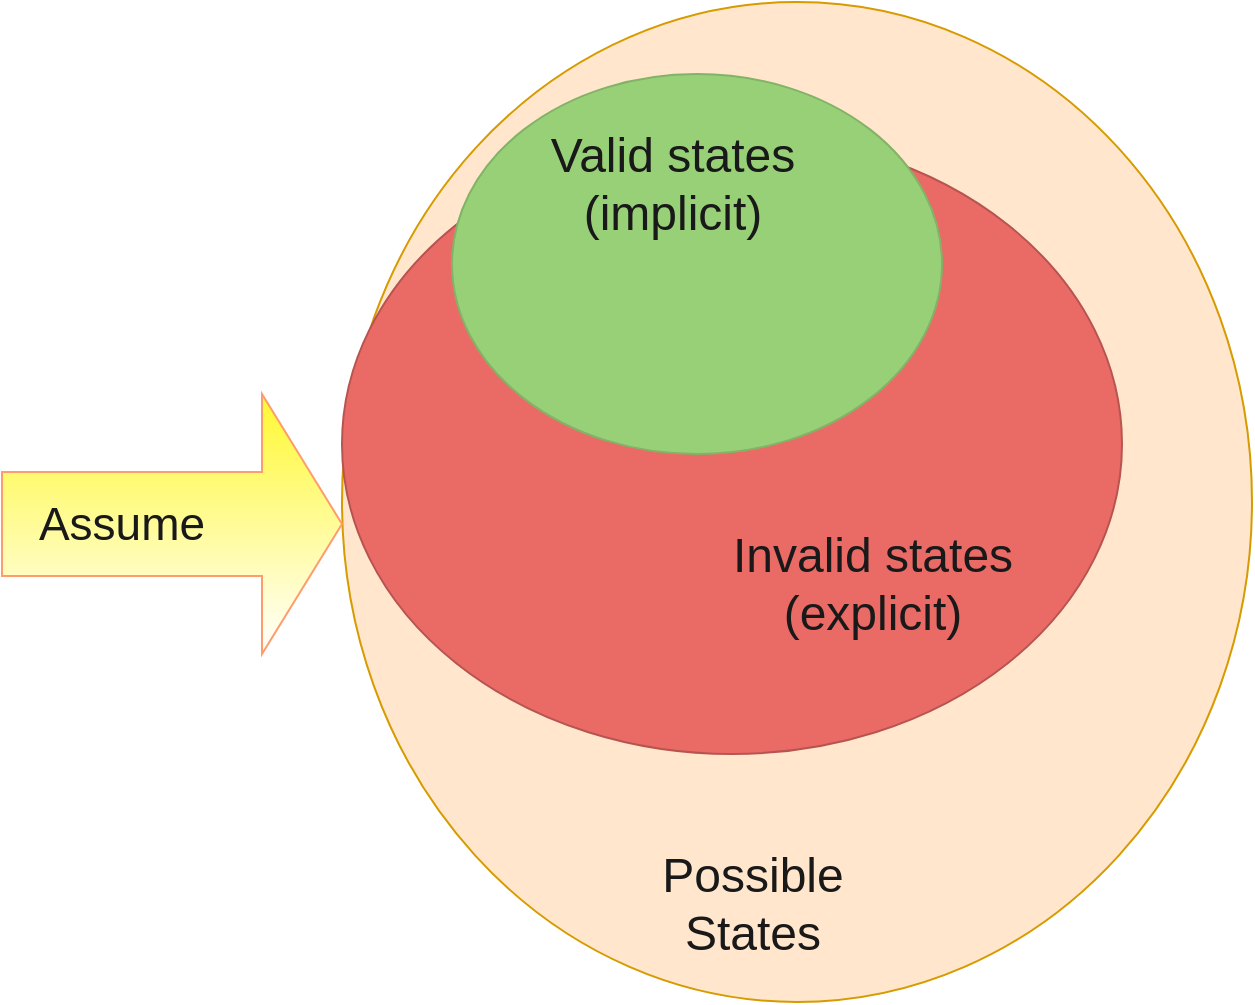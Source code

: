 <mxfile version="14.1.5" type="device"><diagram id="3228e29e-7158-1315-38df-8450db1d8a1d" name="Page-1"><mxGraphModel dx="1870" dy="2120" grid="1" gridSize="10" guides="1" tooltips="1" connect="1" arrows="1" fold="1" page="1" pageScale="1" pageWidth="1169" pageHeight="827" background="#ffffff" math="0" shadow="0"><root><mxCell id="0"/><mxCell id="1" parent="0"/><mxCell id="21532" value="" style="ellipse;fillColor=#ffe6cc;strokeColor=#d79b00;html=1;" parent="1" vertex="1"><mxGeometry x="380" y="164" width="455" height="500" as="geometry"/></mxCell><mxCell id="3medsQRt1dezOzh_1LWu-21545" value="Valid&lt;br&gt;States" style="text;fontSize=24;align=center;verticalAlign=middle;html=1;fontColor=#191919;" vertex="1" parent="1"><mxGeometry x="450" y="230" width="190" height="70" as="geometry"/></mxCell><mxCell id="3medsQRt1dezOzh_1LWu-21546" value="" style="ellipse;strokeColor=#b85450;html=1;fillColor=#EA6B66;" vertex="1" parent="1"><mxGeometry x="380" y="230" width="390" height="310" as="geometry"/></mxCell><mxCell id="3medsQRt1dezOzh_1LWu-21541" value="" style="ellipse;strokeColor=#82b366;html=1;fillColor=#97D077;" vertex="1" parent="1"><mxGeometry x="435" y="200" width="245" height="190" as="geometry"/></mxCell><mxCell id="3medsQRt1dezOzh_1LWu-21547" value="Possible&lt;br&gt;States" style="text;fontSize=24;align=center;verticalAlign=middle;html=1;fontColor=#191919;" vertex="1" parent="1"><mxGeometry x="490" y="580" width="190" height="70" as="geometry"/></mxCell><mxCell id="3medsQRt1dezOzh_1LWu-21548" value="Invalid states&lt;br&gt;(explicit)" style="text;fontSize=24;align=center;verticalAlign=middle;html=1;fontColor=#191919;" vertex="1" parent="1"><mxGeometry x="550" y="420" width="190" height="70" as="geometry"/></mxCell><mxCell id="3medsQRt1dezOzh_1LWu-21549" value="Valid states&lt;br&gt;(implicit)" style="text;fontSize=24;align=center;verticalAlign=middle;html=1;fontColor=#191919;" vertex="1" parent="1"><mxGeometry x="450" y="220" width="190" height="70" as="geometry"/></mxCell><mxCell id="3medsQRt1dezOzh_1LWu-21564" value="" style="html=1;shadow=0;dashed=0;align=center;verticalAlign=middle;shape=mxgraph.arrows2.arrow;dy=0.6;dx=40;notch=0;strokeColor=#FF9C6B;fillColor=#FFF830;gradientColor=#ffffff;fontSize=23;fontColor=#191919;rotation=0;" vertex="1" parent="1"><mxGeometry x="210" y="360" width="170" height="130" as="geometry"/></mxCell><mxCell id="3medsQRt1dezOzh_1LWu-21554" value="Assume&lt;br style=&quot;font-size: 23px;&quot;&gt;" style="text;html=1;strokeColor=none;fillColor=none;align=center;verticalAlign=middle;whiteSpace=wrap;rounded=0;fontColor=#191919;fontSize=23;rotation=0;" vertex="1" parent="1"><mxGeometry x="210" y="403.09" width="120" height="43.81" as="geometry"/></mxCell></root></mxGraphModel></diagram></mxfile>
